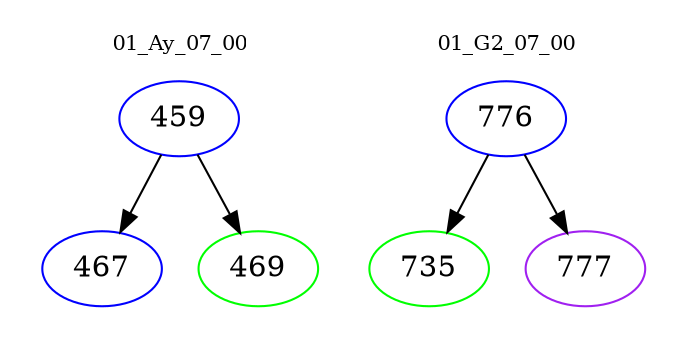 digraph{
subgraph cluster_0 {
color = white
label = "01_Ay_07_00";
fontsize=10;
T0_459 [label="459", color="blue"]
T0_459 -> T0_467 [color="black"]
T0_467 [label="467", color="blue"]
T0_459 -> T0_469 [color="black"]
T0_469 [label="469", color="green"]
}
subgraph cluster_1 {
color = white
label = "01_G2_07_00";
fontsize=10;
T1_776 [label="776", color="blue"]
T1_776 -> T1_735 [color="black"]
T1_735 [label="735", color="green"]
T1_776 -> T1_777 [color="black"]
T1_777 [label="777", color="purple"]
}
}

